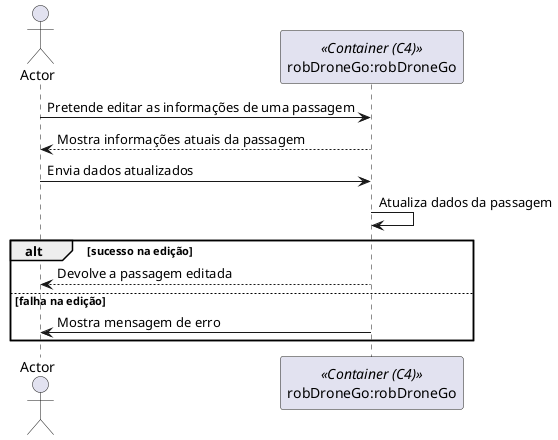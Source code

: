 @startuml

actor Actor as Actor
participant "robDroneGo:robDroneGo" as Container <<Container (C4)>>

Actor -> Container: Pretende editar as informações de uma passagem

Container --> Actor: Mostra informações atuais da passagem

Actor -> Container: Envia dados atualizados

Container -> Container: Atualiza dados da passagem

alt sucesso na edição
    Container --> Actor: Devolve a passagem editada
else falha na edição
    Container -> Actor: Mostra mensagem de erro
end
@enduml
